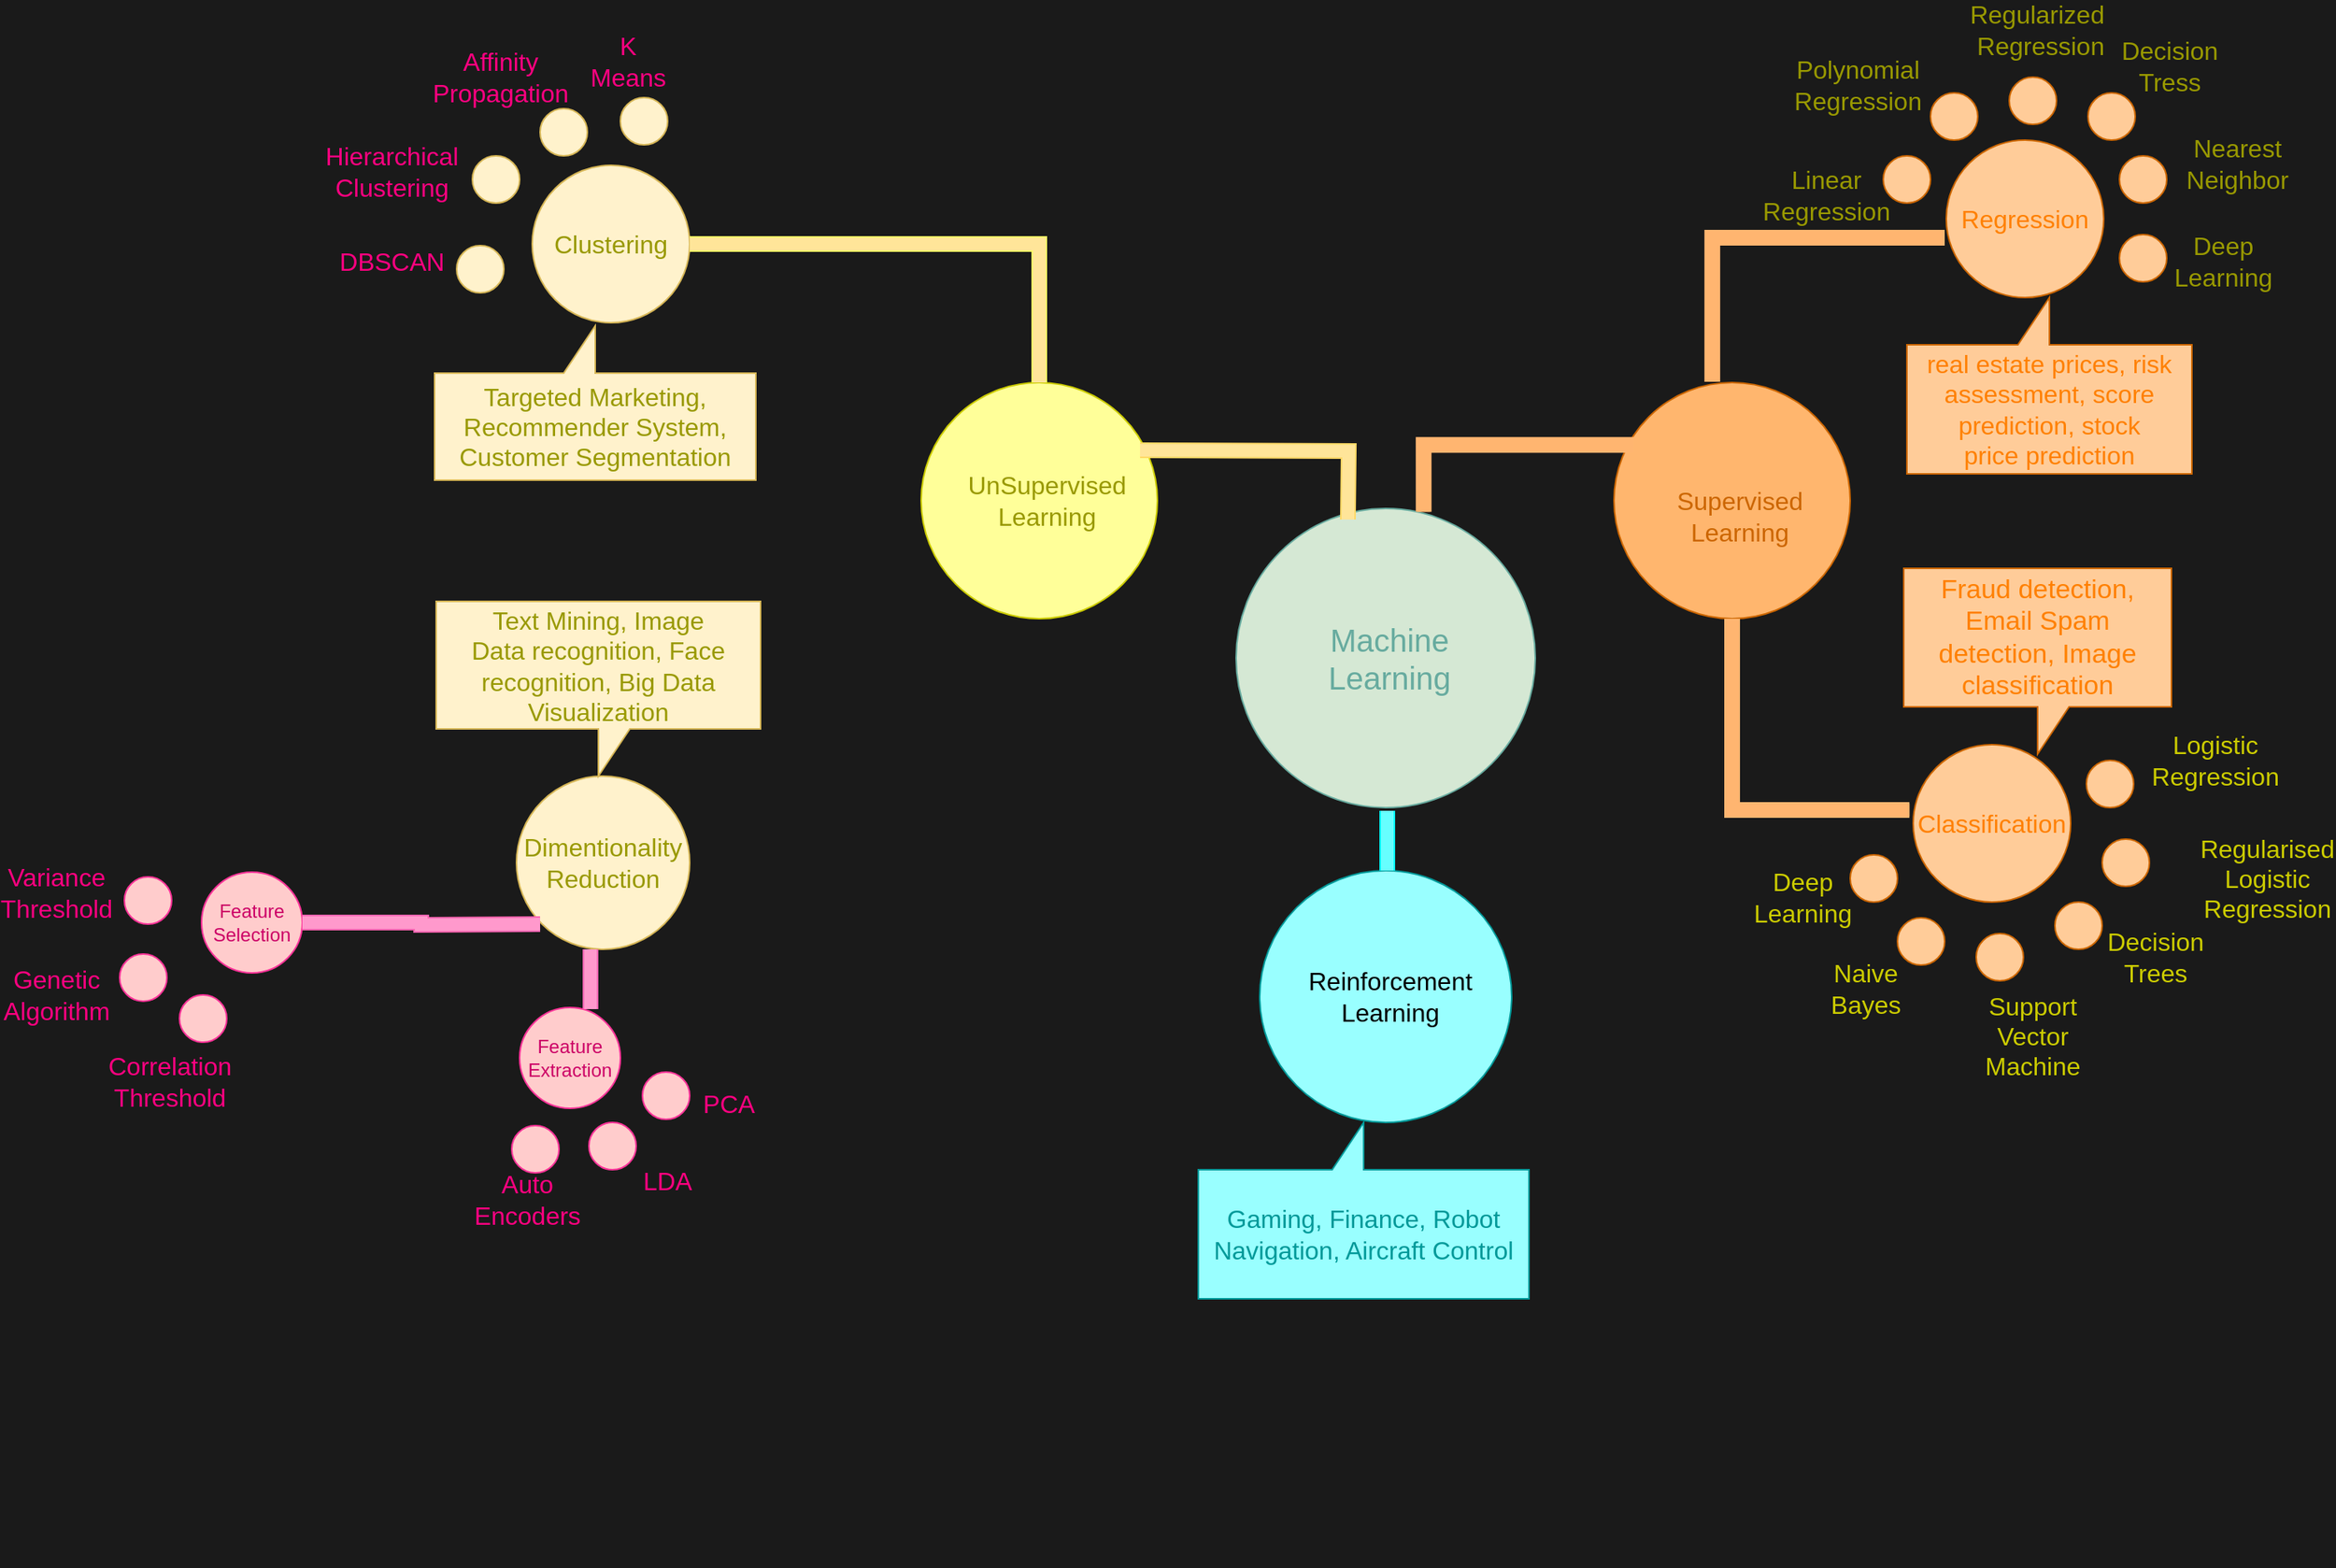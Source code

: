 <mxfile version="13.6.0" type="github">
  <diagram id="QuiynFQBWSvwr-dOyDzd" name="Page-1">
    <mxGraphModel dx="1888" dy="1599" grid="0" gridSize="10" guides="1" tooltips="1" connect="1" arrows="1" fold="1" page="1" pageScale="1" pageWidth="850" pageHeight="1100" background="#1A1A1A" math="0" shadow="0">
      <root>
        <mxCell id="0" />
        <mxCell id="1" parent="0" />
        <mxCell id="P-y4f1cWEfWgXK431O_4-2" value="" style="ellipse;whiteSpace=wrap;html=1;aspect=fixed;fillColor=#D5E8D4;strokeColor=#67AB9F;" vertex="1" parent="1">
          <mxGeometry x="320" y="170" width="190" height="190" as="geometry" />
        </mxCell>
        <mxCell id="P-y4f1cWEfWgXK431O_4-3" value="" style="ellipse;whiteSpace=wrap;html=1;aspect=fixed;fillColor=#FFB66E;strokeColor=#CC6600;" vertex="1" parent="1">
          <mxGeometry x="560" y="90" width="150" height="150" as="geometry" />
        </mxCell>
        <mxCell id="P-y4f1cWEfWgXK431O_4-4" value="" style="ellipse;whiteSpace=wrap;html=1;aspect=fixed;fillColor=#99FFFF;strokeColor=#009999;fontColor=#009999;" vertex="1" parent="1">
          <mxGeometry x="335" y="400" width="160" height="160" as="geometry" />
        </mxCell>
        <mxCell id="P-y4f1cWEfWgXK431O_4-5" value="" style="ellipse;whiteSpace=wrap;html=1;aspect=fixed;fillColor=#FFFF99;strokeColor=#CCCC00;" vertex="1" parent="1">
          <mxGeometry x="120" y="90" width="150" height="150" as="geometry" />
        </mxCell>
        <mxCell id="P-y4f1cWEfWgXK431O_4-6" value="UnSupervised&lt;br style=&quot;font-size: 16px;&quot;&gt;Learning" style="text;html=1;strokeColor=none;fillColor=none;align=center;verticalAlign=middle;whiteSpace=wrap;rounded=0;fontSize=16;fontColor=#999900;" vertex="1" parent="1">
          <mxGeometry x="150" y="140" width="100" height="50" as="geometry" />
        </mxCell>
        <mxCell id="P-y4f1cWEfWgXK431O_4-7" value="Machine Learning" style="text;html=1;strokeColor=none;fillColor=none;align=center;verticalAlign=middle;whiteSpace=wrap;rounded=0;fontSize=20;fontColor=#67AB9F;" vertex="1" parent="1">
          <mxGeometry x="380" y="235" width="75" height="60" as="geometry" />
        </mxCell>
        <mxCell id="P-y4f1cWEfWgXK431O_4-9" value="Supervised&lt;br&gt;Learning" style="text;strokeColor=none;fillColor=none;align=center;verticalAlign=middle;rounded=0;sketch=0;fontSize=16;labelBorderColor=none;whiteSpace=wrap;html=1;fontColor=#CC6600;" vertex="1" parent="1">
          <mxGeometry x="590" y="150" width="100" height="50" as="geometry" />
        </mxCell>
        <mxCell id="P-y4f1cWEfWgXK431O_4-10" value="Reinforcement&lt;br style=&quot;font-size: 16px;&quot;&gt;Learning" style="text;html=1;strokeColor=none;fillColor=none;align=center;verticalAlign=middle;whiteSpace=wrap;rounded=0;fontSize=16;" vertex="1" parent="1">
          <mxGeometry x="367.5" y="455" width="100" height="50" as="geometry" />
        </mxCell>
        <mxCell id="P-y4f1cWEfWgXK431O_4-12" value="Regression" style="ellipse;whiteSpace=wrap;html=1;aspect=fixed;fillColor=#FFCC99;strokeColor=#CC6600;fontSize=16;fontColor=#FF8000;" vertex="1" parent="1">
          <mxGeometry x="771" y="-64" width="100" height="100" as="geometry" />
        </mxCell>
        <mxCell id="P-y4f1cWEfWgXK431O_4-13" value="Classification" style="ellipse;whiteSpace=wrap;html=1;aspect=fixed;fillColor=#FFCC99;strokeColor=#CC6600;fontSize=16;fontColor=#FF8000;" vertex="1" parent="1">
          <mxGeometry x="750" y="320" width="100" height="100" as="geometry" />
        </mxCell>
        <mxCell id="P-y4f1cWEfWgXK431O_4-14" value="" style="ellipse;whiteSpace=wrap;html=1;aspect=fixed;fillColor=#FFCC99;strokeColor=#CC6600;fontSize=16;fontColor=#FF8000;" vertex="1" parent="1">
          <mxGeometry x="731" y="-54" width="30" height="30" as="geometry" />
        </mxCell>
        <mxCell id="P-y4f1cWEfWgXK431O_4-15" value="" style="ellipse;whiteSpace=wrap;html=1;aspect=fixed;fillColor=#FFCC99;strokeColor=#CC6600;fontSize=16;fontColor=#FF8000;" vertex="1" parent="1">
          <mxGeometry x="881" y="-4" width="30" height="30" as="geometry" />
        </mxCell>
        <mxCell id="P-y4f1cWEfWgXK431O_4-16" value="" style="ellipse;whiteSpace=wrap;html=1;aspect=fixed;fillColor=#FFCC99;strokeColor=#CC6600;fontSize=16;fontColor=#FF8000;" vertex="1" parent="1">
          <mxGeometry x="881" y="-54" width="30" height="30" as="geometry" />
        </mxCell>
        <mxCell id="P-y4f1cWEfWgXK431O_4-17" value="" style="ellipse;whiteSpace=wrap;html=1;aspect=fixed;fillColor=#FFCC99;strokeColor=#CC6600;fontSize=16;fontColor=#FF8000;" vertex="1" parent="1">
          <mxGeometry x="861" y="-94" width="30" height="30" as="geometry" />
        </mxCell>
        <mxCell id="P-y4f1cWEfWgXK431O_4-18" value="" style="ellipse;whiteSpace=wrap;html=1;aspect=fixed;fillColor=#FFCC99;strokeColor=#CC6600;fontSize=16;fontColor=#FF8000;" vertex="1" parent="1">
          <mxGeometry x="811" y="-104" width="30" height="30" as="geometry" />
        </mxCell>
        <mxCell id="P-y4f1cWEfWgXK431O_4-19" value="" style="ellipse;whiteSpace=wrap;html=1;aspect=fixed;fillColor=#FFCC99;strokeColor=#CC6600;fontSize=16;fontColor=#FF8000;" vertex="1" parent="1">
          <mxGeometry x="761" y="-94" width="30" height="30" as="geometry" />
        </mxCell>
        <mxCell id="P-y4f1cWEfWgXK431O_4-21" value="" style="ellipse;whiteSpace=wrap;html=1;aspect=fixed;fillColor=#FFCC99;strokeColor=#CC6600;fontSize=16;fontColor=#FF8000;" vertex="1" parent="1">
          <mxGeometry x="710" y="390" width="30" height="30" as="geometry" />
        </mxCell>
        <mxCell id="P-y4f1cWEfWgXK431O_4-22" value="" style="ellipse;whiteSpace=wrap;html=1;aspect=fixed;fillColor=#FFCC99;strokeColor=#CC6600;fontSize=16;fontColor=#FF8000;" vertex="1" parent="1">
          <mxGeometry x="740" y="430" width="30" height="30" as="geometry" />
        </mxCell>
        <mxCell id="P-y4f1cWEfWgXK431O_4-23" value="" style="ellipse;whiteSpace=wrap;html=1;aspect=fixed;fillColor=#FFCC99;strokeColor=#CC6600;fontSize=16;fontColor=#FF8000;" vertex="1" parent="1">
          <mxGeometry x="860" y="330" width="30" height="30" as="geometry" />
        </mxCell>
        <mxCell id="P-y4f1cWEfWgXK431O_4-24" value="" style="ellipse;whiteSpace=wrap;html=1;aspect=fixed;fillColor=#FFCC99;strokeColor=#CC6600;fontSize=16;fontColor=#FF8000;" vertex="1" parent="1">
          <mxGeometry x="790" y="440" width="30" height="30" as="geometry" />
        </mxCell>
        <mxCell id="P-y4f1cWEfWgXK431O_4-25" value="" style="ellipse;whiteSpace=wrap;html=1;aspect=fixed;fillColor=#FFCC99;strokeColor=#CC6600;fontSize=16;fontColor=#FF8000;" vertex="1" parent="1">
          <mxGeometry x="840" y="420" width="30" height="30" as="geometry" />
        </mxCell>
        <mxCell id="P-y4f1cWEfWgXK431O_4-26" value="" style="ellipse;whiteSpace=wrap;html=1;aspect=fixed;fillColor=#FFCC99;strokeColor=#CC6600;fontSize=16;fontColor=#FF8000;" vertex="1" parent="1">
          <mxGeometry x="870" y="380" width="30" height="30" as="geometry" />
        </mxCell>
        <mxCell id="P-y4f1cWEfWgXK431O_4-28" value="&lt;span style=&quot;font-size: 17px; line-height: 107%; font-family: calibri, sans-serif;&quot;&gt;Fraud detection,&lt;br style=&quot;font-size: 17px;&quot;&gt;Email Spam detection, Image classification&lt;/span&gt;" style="shape=callout;whiteSpace=wrap;html=1;perimeter=calloutPerimeter;fillColor=#FFCC99;strokeColor=#CC6600;fontSize=17;fontColor=#FF8000;" vertex="1" parent="1">
          <mxGeometry x="744" y="208" width="170" height="118" as="geometry" />
        </mxCell>
        <mxCell id="P-y4f1cWEfWgXK431O_4-29" value="&lt;p class=&quot;graf&quot; style=&quot;font-size: 16px&quot;&gt;&lt;font style=&quot;font-size: 16px&quot;&gt;real estate prices, risk assessment, score prediction, stock&lt;br&gt;price prediction&lt;/font&gt;&lt;/p&gt;" style="shape=callout;whiteSpace=wrap;html=1;perimeter=calloutPerimeter;direction=west;fillColor=#FFCC99;strokeColor=#CC6600;fontColor=#FF8000;fontSize=16;" vertex="1" parent="1">
          <mxGeometry x="746" y="36" width="181" height="112" as="geometry" />
        </mxCell>
        <mxCell id="P-y4f1cWEfWgXK431O_4-30" value="&lt;br style=&quot;font-size: 16px;&quot;&gt;&lt;br style=&quot;font-size: 16px;&quot;&gt;&lt;br style=&quot;font-size: 16px;&quot;&gt;&lt;br style=&quot;font-size: 16px;&quot;&gt;&lt;br style=&quot;font-size: 16px;&quot;&gt;&lt;br style=&quot;font-size: 16px;&quot;&gt;&lt;br style=&quot;font-size: 16px;&quot;&gt;&lt;br style=&quot;font-size: 16px;&quot;&gt;&lt;br style=&quot;font-size: 16px;&quot;&gt;&lt;br style=&quot;font-size: 16px;&quot;&gt;Gaming, Finance, Robot Navigation, Aircraft Control&lt;br style=&quot;font-size: 16px;&quot;&gt;&lt;br style=&quot;font-size: 16px;&quot;&gt;&lt;br style=&quot;font-size: 16px;&quot;&gt;&lt;br style=&quot;font-size: 16px;&quot;&gt;&lt;br style=&quot;font-size: 16px;&quot;&gt;&lt;br style=&quot;font-size: 16px;&quot;&gt;&lt;br style=&quot;font-size: 16px;&quot;&gt;&lt;br style=&quot;font-size: 16px;&quot;&gt;&lt;br style=&quot;font-size: 16px;&quot;&gt;&lt;br style=&quot;font-size: 16px;&quot;&gt;&lt;br style=&quot;font-size: 16px;&quot;&gt;" style="shape=callout;whiteSpace=wrap;html=1;perimeter=calloutPerimeter;direction=west;fontColor=#009999;strokeColor=#009999;fillColor=#99FFFF;fontSize=16;" vertex="1" parent="1">
          <mxGeometry x="296" y="560" width="210" height="112" as="geometry" />
        </mxCell>
        <mxCell id="P-y4f1cWEfWgXK431O_4-31" value="Clustering" style="ellipse;whiteSpace=wrap;html=1;aspect=fixed;fillColor=#fff2cc;strokeColor=#d6b656;fontSize=16;fontColor=#999900;" vertex="1" parent="1">
          <mxGeometry x="-127" y="-48" width="100" height="100" as="geometry" />
        </mxCell>
        <mxCell id="P-y4f1cWEfWgXK431O_4-32" value="Dimentionality&lt;br style=&quot;font-size: 16px;&quot;&gt;Reduction" style="ellipse;whiteSpace=wrap;html=1;aspect=fixed;fillColor=#fff2cc;strokeColor=#d6b656;fontSize=16;fontColor=#999900;" vertex="1" parent="1">
          <mxGeometry x="-137" y="340" width="110" height="110" as="geometry" />
        </mxCell>
        <mxCell id="P-y4f1cWEfWgXK431O_4-34" value="" style="ellipse;whiteSpace=wrap;html=1;aspect=fixed;fillColor=#fff2cc;strokeColor=#d6b656;" vertex="1" parent="1">
          <mxGeometry x="-71" y="-91" width="30" height="30" as="geometry" />
        </mxCell>
        <mxCell id="P-y4f1cWEfWgXK431O_4-35" value="" style="ellipse;whiteSpace=wrap;html=1;aspect=fixed;fillColor=#fff2cc;strokeColor=#d6b656;" vertex="1" parent="1">
          <mxGeometry x="-122" y="-84" width="30" height="30" as="geometry" />
        </mxCell>
        <mxCell id="P-y4f1cWEfWgXK431O_4-36" value="" style="ellipse;whiteSpace=wrap;html=1;aspect=fixed;fillColor=#fff2cc;strokeColor=#d6b656;" vertex="1" parent="1">
          <mxGeometry x="-165" y="-54" width="30" height="30" as="geometry" />
        </mxCell>
        <mxCell id="P-y4f1cWEfWgXK431O_4-37" value="" style="ellipse;whiteSpace=wrap;html=1;aspect=fixed;fillColor=#fff2cc;strokeColor=#d6b656;" vertex="1" parent="1">
          <mxGeometry x="-175" y="3" width="30" height="30" as="geometry" />
        </mxCell>
        <mxCell id="P-y4f1cWEfWgXK431O_4-41" value="Feature&lt;br&gt;Selection" style="ellipse;whiteSpace=wrap;html=1;aspect=fixed;fillColor=#ffcccc;strokeColor=#FF3399;fontColor=#CC0066;" vertex="1" parent="1">
          <mxGeometry x="-337" y="401" width="64" height="64" as="geometry" />
        </mxCell>
        <mxCell id="P-y4f1cWEfWgXK431O_4-45" value="&lt;span style=&quot;line-height: 107% ; font-family: &amp;#34;calibri&amp;#34; , sans-serif&quot;&gt;Text Mining, Image&lt;br/&gt;Data recognition, Face recognition, Big Data Visualization&lt;/span&gt;" style="shape=callout;whiteSpace=wrap;html=1;perimeter=calloutPerimeter;strokeColor=#d6b656;fillColor=#fff2cc;fontSize=16;fontColor=#999900;" vertex="1" parent="1">
          <mxGeometry x="-188" y="229" width="206" height="111" as="geometry" />
        </mxCell>
        <mxCell id="P-y4f1cWEfWgXK431O_4-46" value="&lt;p class=&quot;graf&quot;&gt;Targeted Marketing, Recommender System, Customer Segmentation&lt;/p&gt;" style="shape=callout;whiteSpace=wrap;html=1;perimeter=calloutPerimeter;direction=west;fillColor=#fff2cc;strokeColor=#d6b656;fontSize=16;fontColor=#999900;" vertex="1" parent="1">
          <mxGeometry x="-189" y="54" width="204" height="98" as="geometry" />
        </mxCell>
        <mxCell id="P-y4f1cWEfWgXK431O_4-47" value="Feature&lt;br&gt;Extraction" style="ellipse;whiteSpace=wrap;html=1;aspect=fixed;fillColor=#ffcccc;strokeColor=#FF3399;fontColor=#CC0066;" vertex="1" parent="1">
          <mxGeometry x="-135" y="487" width="64" height="64" as="geometry" />
        </mxCell>
        <mxCell id="P-y4f1cWEfWgXK431O_4-49" value="" style="ellipse;whiteSpace=wrap;html=1;aspect=fixed;fillColor=#ffcccc;strokeColor=#FF3399;" vertex="1" parent="1">
          <mxGeometry x="-386" y="404" width="30" height="30" as="geometry" />
        </mxCell>
        <mxCell id="P-y4f1cWEfWgXK431O_4-51" value="" style="ellipse;whiteSpace=wrap;html=1;aspect=fixed;fillColor=#ffcccc;strokeColor=#FF3399;" vertex="1" parent="1">
          <mxGeometry x="-389" y="453" width="30" height="30" as="geometry" />
        </mxCell>
        <mxCell id="P-y4f1cWEfWgXK431O_4-52" value="" style="ellipse;whiteSpace=wrap;html=1;aspect=fixed;fillColor=#ffcccc;strokeColor=#FF3399;" vertex="1" parent="1">
          <mxGeometry x="-351" y="479" width="30" height="30" as="geometry" />
        </mxCell>
        <mxCell id="P-y4f1cWEfWgXK431O_4-54" value="Linear Regression" style="text;html=1;strokeColor=none;fillColor=none;align=center;verticalAlign=middle;whiteSpace=wrap;rounded=0;sketch=0;fontSize=16;fontColor=#999900;" vertex="1" parent="1">
          <mxGeometry x="675" y="-39" width="40" height="20" as="geometry" />
        </mxCell>
        <mxCell id="P-y4f1cWEfWgXK431O_4-55" value="Polynomial Regression" style="text;html=1;strokeColor=none;fillColor=none;align=center;verticalAlign=middle;whiteSpace=wrap;rounded=0;sketch=0;fontSize=16;fontColor=#999900;" vertex="1" parent="1">
          <mxGeometry x="695" y="-109" width="40" height="20" as="geometry" />
        </mxCell>
        <mxCell id="P-y4f1cWEfWgXK431O_4-56" value="Regularized&amp;nbsp;&lt;br&gt;Regression" style="text;html=1;strokeColor=none;fillColor=none;align=center;verticalAlign=middle;whiteSpace=wrap;rounded=0;sketch=0;fontSize=16;fontColor=#999900;" vertex="1" parent="1">
          <mxGeometry x="811" y="-144" width="40" height="20" as="geometry" />
        </mxCell>
        <mxCell id="P-y4f1cWEfWgXK431O_4-57" value="Decision Tress" style="text;html=1;strokeColor=none;fillColor=none;align=center;verticalAlign=middle;whiteSpace=wrap;rounded=0;sketch=0;fontSize=16;fontColor=#999900;" vertex="1" parent="1">
          <mxGeometry x="893" y="-121" width="40" height="20" as="geometry" />
        </mxCell>
        <mxCell id="P-y4f1cWEfWgXK431O_4-58" value="Nearest Neighbor" style="text;html=1;strokeColor=none;fillColor=none;align=center;verticalAlign=middle;whiteSpace=wrap;rounded=0;sketch=0;fontSize=16;fontColor=#999900;" vertex="1" parent="1">
          <mxGeometry x="936" y="-59" width="40" height="20" as="geometry" />
        </mxCell>
        <mxCell id="P-y4f1cWEfWgXK431O_4-60" value="Deep Learning" style="text;html=1;strokeColor=none;fillColor=none;align=center;verticalAlign=middle;whiteSpace=wrap;rounded=0;sketch=0;fontSize=16;fontColor=#999900;" vertex="1" parent="1">
          <mxGeometry x="927" y="3" width="40" height="20" as="geometry" />
        </mxCell>
        <mxCell id="P-y4f1cWEfWgXK431O_4-61" value="Logistic Regression" style="text;html=1;strokeColor=none;fillColor=none;align=center;verticalAlign=middle;whiteSpace=wrap;rounded=0;sketch=0;fontSize=16;fontColor=#CCCC00;" vertex="1" parent="1">
          <mxGeometry x="922" y="320" width="40" height="20" as="geometry" />
        </mxCell>
        <mxCell id="P-y4f1cWEfWgXK431O_4-62" value="Regularised&lt;br&gt;Logistic Regression" style="text;html=1;strokeColor=none;fillColor=none;align=center;verticalAlign=middle;whiteSpace=wrap;rounded=0;sketch=0;fontSize=16;fontColor=#CCCC00;" vertex="1" parent="1">
          <mxGeometry x="955" y="395" width="40" height="20" as="geometry" />
        </mxCell>
        <mxCell id="P-y4f1cWEfWgXK431O_4-64" value="Decision Trees" style="text;html=1;strokeColor=none;fillColor=none;align=center;verticalAlign=middle;whiteSpace=wrap;rounded=0;sketch=0;fontSize=16;fontColor=#CCCC00;" vertex="1" parent="1">
          <mxGeometry x="884" y="445" width="40" height="20" as="geometry" />
        </mxCell>
        <mxCell id="P-y4f1cWEfWgXK431O_4-65" value="Support Vector Machine" style="text;html=1;strokeColor=none;fillColor=none;align=center;verticalAlign=middle;whiteSpace=wrap;rounded=0;sketch=0;fontSize=16;fontColor=#CCCC00;" vertex="1" parent="1">
          <mxGeometry x="806" y="495" width="40" height="20" as="geometry" />
        </mxCell>
        <mxCell id="P-y4f1cWEfWgXK431O_4-67" value="Naive Bayes" style="text;html=1;strokeColor=none;fillColor=none;align=center;verticalAlign=middle;whiteSpace=wrap;rounded=0;sketch=0;fontSize=16;fontColor=#CCCC00;" vertex="1" parent="1">
          <mxGeometry x="700" y="465" width="40" height="20" as="geometry" />
        </mxCell>
        <mxCell id="P-y4f1cWEfWgXK431O_4-68" value="Deep Learning" style="text;html=1;strokeColor=none;fillColor=none;align=center;verticalAlign=middle;whiteSpace=wrap;rounded=0;sketch=0;fontSize=16;fontColor=#CCCC00;" vertex="1" parent="1">
          <mxGeometry x="660" y="407" width="40" height="20" as="geometry" />
        </mxCell>
        <mxCell id="P-y4f1cWEfWgXK431O_4-71" value="K Means" style="text;html=1;strokeColor=none;fillColor=none;align=center;verticalAlign=middle;whiteSpace=wrap;rounded=0;sketch=0;fontSize=16;fontColor=#FF0080;" vertex="1" parent="1">
          <mxGeometry x="-86" y="-124" width="40" height="20" as="geometry" />
        </mxCell>
        <mxCell id="P-y4f1cWEfWgXK431O_4-72" value="Affinity Propagation" style="text;html=1;strokeColor=none;fillColor=none;align=center;verticalAlign=middle;whiteSpace=wrap;rounded=0;sketch=0;fontSize=16;fontColor=#FF0080;" vertex="1" parent="1">
          <mxGeometry x="-167" y="-114" width="40" height="20" as="geometry" />
        </mxCell>
        <mxCell id="P-y4f1cWEfWgXK431O_4-73" value="Hierarchical Clustering" style="text;html=1;strokeColor=none;fillColor=none;align=center;verticalAlign=middle;whiteSpace=wrap;rounded=0;sketch=0;fontSize=16;fontColor=#FF0080;" vertex="1" parent="1">
          <mxGeometry x="-259" y="-54" width="86" height="20" as="geometry" />
        </mxCell>
        <mxCell id="P-y4f1cWEfWgXK431O_4-77" value="DBSCAN" style="text;html=1;strokeColor=none;fillColor=none;align=center;verticalAlign=middle;whiteSpace=wrap;rounded=0;sketch=0;fontSize=16;fontColor=#FF0080;" vertex="1" parent="1">
          <mxGeometry x="-236" y="3" width="40" height="20" as="geometry" />
        </mxCell>
        <mxCell id="P-y4f1cWEfWgXK431O_4-78" value="" style="ellipse;whiteSpace=wrap;html=1;aspect=fixed;fillColor=#ffcccc;strokeColor=#FF3399;" vertex="1" parent="1">
          <mxGeometry x="-140" y="562" width="30" height="30" as="geometry" />
        </mxCell>
        <mxCell id="P-y4f1cWEfWgXK431O_4-79" value="" style="ellipse;whiteSpace=wrap;html=1;aspect=fixed;fillColor=#ffcccc;strokeColor=#FF3399;" vertex="1" parent="1">
          <mxGeometry x="-91" y="560" width="30" height="30" as="geometry" />
        </mxCell>
        <mxCell id="P-y4f1cWEfWgXK431O_4-80" value="" style="ellipse;whiteSpace=wrap;html=1;aspect=fixed;fillColor=#ffcccc;strokeColor=#FF3399;" vertex="1" parent="1">
          <mxGeometry x="-57" y="528" width="30" height="30" as="geometry" />
        </mxCell>
        <mxCell id="P-y4f1cWEfWgXK431O_4-81" value="PCA" style="text;html=1;strokeColor=none;fillColor=none;align=center;verticalAlign=middle;whiteSpace=wrap;rounded=0;sketch=0;fontSize=16;fontColor=#FF0080;" vertex="1" parent="1">
          <mxGeometry x="-22" y="538" width="40" height="20" as="geometry" />
        </mxCell>
        <mxCell id="P-y4f1cWEfWgXK431O_4-82" value="LDA" style="text;html=1;strokeColor=none;fillColor=none;align=center;verticalAlign=middle;whiteSpace=wrap;rounded=0;sketch=0;fontSize=16;fontColor=#FF0080;" vertex="1" parent="1">
          <mxGeometry x="-61" y="587" width="40" height="20" as="geometry" />
        </mxCell>
        <mxCell id="P-y4f1cWEfWgXK431O_4-83" value="Auto&lt;br&gt;Encoders" style="text;html=1;strokeColor=none;fillColor=none;align=center;verticalAlign=middle;whiteSpace=wrap;rounded=0;sketch=0;fontSize=16;fontColor=#FF0080;" vertex="1" parent="1">
          <mxGeometry x="-150" y="599" width="40" height="20" as="geometry" />
        </mxCell>
        <mxCell id="P-y4f1cWEfWgXK431O_4-85" value="Variance&lt;br&gt;Threshold" style="text;html=1;strokeColor=none;fillColor=none;align=center;verticalAlign=middle;whiteSpace=wrap;rounded=0;sketch=0;fontSize=16;fontColor=#FF0080;" vertex="1" parent="1">
          <mxGeometry x="-449" y="404" width="40" height="20" as="geometry" />
        </mxCell>
        <mxCell id="P-y4f1cWEfWgXK431O_4-86" value="Correlation&lt;br&gt;Threshold" style="text;html=1;strokeColor=none;fillColor=none;align=center;verticalAlign=middle;whiteSpace=wrap;rounded=0;sketch=0;fontSize=16;fontColor=#FF0080;" vertex="1" parent="1">
          <mxGeometry x="-377" y="524" width="40" height="20" as="geometry" />
        </mxCell>
        <mxCell id="P-y4f1cWEfWgXK431O_4-87" value="Genetic&lt;br&gt;Algorithm" style="text;html=1;strokeColor=none;fillColor=none;align=center;verticalAlign=middle;whiteSpace=wrap;rounded=0;sketch=0;fontSize=16;fontColor=#FF0080;" vertex="1" parent="1">
          <mxGeometry x="-449" y="469" width="40" height="20" as="geometry" />
        </mxCell>
        <mxCell id="P-y4f1cWEfWgXK431O_4-97" value="" style="shape=filledEdge;rounded=0;fixDash=1;endArrow=none;strokeWidth=10;edgeStyle=orthogonalEdgeStyle;fontSize=16;fontColor=#CC0066;exitX=1;exitY=0.5;exitDx=0;exitDy=0;fillColor=#FFE599;strokeColor=#FFFF66;" edge="1" parent="1" source="P-y4f1cWEfWgXK431O_4-31" target="P-y4f1cWEfWgXK431O_4-5">
          <mxGeometry width="60" height="40" relative="1" as="geometry">
            <mxPoint x="69" y="63" as="sourcePoint" />
            <mxPoint x="129" y="23" as="targetPoint" />
          </mxGeometry>
        </mxCell>
        <mxCell id="P-y4f1cWEfWgXK431O_4-98" value="" style="shape=filledEdge;rounded=0;fixDash=1;endArrow=none;strokeWidth=10;edgeStyle=orthogonalEdgeStyle;fontSize=16;fontColor=#CC0066;fillColor=#FFE599;strokeColor=#FFD966;" edge="1" parent="1">
          <mxGeometry width="60" height="40" relative="1" as="geometry">
            <mxPoint x="259" y="133" as="sourcePoint" />
            <mxPoint x="391" y="177" as="targetPoint" />
          </mxGeometry>
        </mxCell>
        <mxCell id="P-y4f1cWEfWgXK431O_4-99" value="" style="shape=filledEdge;rounded=0;fixDash=1;endArrow=none;strokeWidth=10;edgeStyle=orthogonalEdgeStyle;fontSize=16;fontColor=#CC0066;entryX=0.085;entryY=0.264;entryDx=0;entryDy=0;entryPerimeter=0;exitX=0.627;exitY=0.011;exitDx=0;exitDy=0;exitPerimeter=0;fillColor=#FFB570;strokeColor=#FFB570;" edge="1" parent="1" source="P-y4f1cWEfWgXK431O_4-2" target="P-y4f1cWEfWgXK431O_4-3">
          <mxGeometry width="60" height="40" relative="1" as="geometry">
            <mxPoint x="209" y="133" as="sourcePoint" />
            <mxPoint x="269" y="93" as="targetPoint" />
            <Array as="points">
              <mxPoint x="439" y="130" />
            </Array>
          </mxGeometry>
        </mxCell>
        <mxCell id="P-y4f1cWEfWgXK431O_4-100" value="" style="shape=filledEdge;rounded=0;fixDash=1;endArrow=none;strokeWidth=10;edgeStyle=orthogonalEdgeStyle;fontSize=16;fontColor=#CC0066;fillColor=#66FFFF;strokeColor=#00FFFF;" edge="1" parent="1">
          <mxGeometry width="60" height="40" relative="1" as="geometry">
            <mxPoint x="416" y="400" as="sourcePoint" />
            <mxPoint x="416" y="362" as="targetPoint" />
          </mxGeometry>
        </mxCell>
        <mxCell id="P-y4f1cWEfWgXK431O_4-101" value="" style="shape=filledEdge;rounded=0;fixDash=1;endArrow=none;strokeWidth=10;fillColor=#FF99CC;edgeStyle=orthogonalEdgeStyle;fontSize=16;fontColor=#CC0066;strokeColor=#FF66B3;" edge="1" parent="1">
          <mxGeometry width="60" height="40" relative="1" as="geometry">
            <mxPoint x="-90" y="488" as="sourcePoint" />
            <mxPoint x="-90" y="450" as="targetPoint" />
          </mxGeometry>
        </mxCell>
        <mxCell id="P-y4f1cWEfWgXK431O_4-102" value="" style="shape=filledEdge;rounded=0;fixDash=1;endArrow=none;strokeWidth=10;edgeStyle=orthogonalEdgeStyle;fontSize=16;fontColor=#CC0066;exitX=1;exitY=0.5;exitDx=0;exitDy=0;fillColor=#FF99CC;strokeColor=#FF66B3;" edge="1" parent="1" source="P-y4f1cWEfWgXK431O_4-41">
          <mxGeometry width="60" height="40" relative="1" as="geometry">
            <mxPoint x="-140" y="477" as="sourcePoint" />
            <mxPoint x="-122" y="434" as="targetPoint" />
          </mxGeometry>
        </mxCell>
        <mxCell id="P-y4f1cWEfWgXK431O_4-103" value="" style="shape=filledEdge;rounded=0;fixDash=1;endArrow=none;strokeWidth=10;fillColor=#FFB570;edgeStyle=orthogonalEdgeStyle;fontSize=16;fontColor=#CC0066;exitX=0.416;exitY=-0.003;exitDx=0;exitDy=0;exitPerimeter=0;strokeColor=#FFB570;" edge="1" parent="1" source="P-y4f1cWEfWgXK431O_4-3">
          <mxGeometry width="60" height="40" relative="1" as="geometry">
            <mxPoint x="678" y="153" as="sourcePoint" />
            <mxPoint x="770" y="-2" as="targetPoint" />
            <Array as="points">
              <mxPoint x="622" y="-2" />
            </Array>
          </mxGeometry>
        </mxCell>
        <mxCell id="P-y4f1cWEfWgXK431O_4-104" value="" style="shape=filledEdge;rounded=0;fixDash=1;endArrow=none;strokeWidth=10;fillColor=#FFB570;edgeStyle=orthogonalEdgeStyle;fontSize=16;fontColor=#CC0066;exitX=0.5;exitY=1;exitDx=0;exitDy=0;strokeColor=#FFB570;" edge="1" parent="1" source="P-y4f1cWEfWgXK431O_4-3">
          <mxGeometry width="60" height="40" relative="1" as="geometry">
            <mxPoint x="600.0" y="453.0" as="sourcePoint" />
            <mxPoint x="747.6" y="361.45" as="targetPoint" />
            <Array as="points">
              <mxPoint x="635" y="362" />
            </Array>
          </mxGeometry>
        </mxCell>
      </root>
    </mxGraphModel>
  </diagram>
</mxfile>
